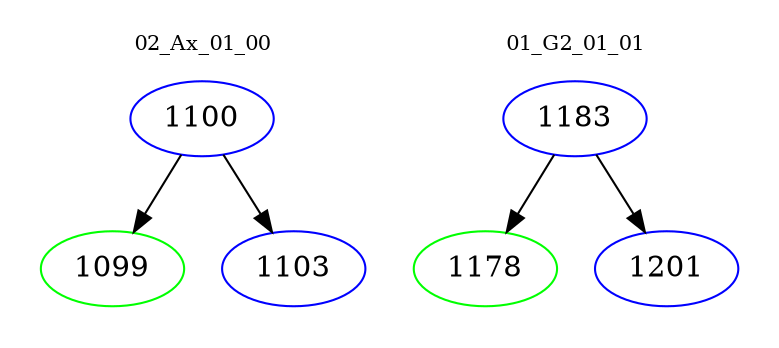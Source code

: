 digraph{
subgraph cluster_0 {
color = white
label = "02_Ax_01_00";
fontsize=10;
T0_1100 [label="1100", color="blue"]
T0_1100 -> T0_1099 [color="black"]
T0_1099 [label="1099", color="green"]
T0_1100 -> T0_1103 [color="black"]
T0_1103 [label="1103", color="blue"]
}
subgraph cluster_1 {
color = white
label = "01_G2_01_01";
fontsize=10;
T1_1183 [label="1183", color="blue"]
T1_1183 -> T1_1178 [color="black"]
T1_1178 [label="1178", color="green"]
T1_1183 -> T1_1201 [color="black"]
T1_1201 [label="1201", color="blue"]
}
}
